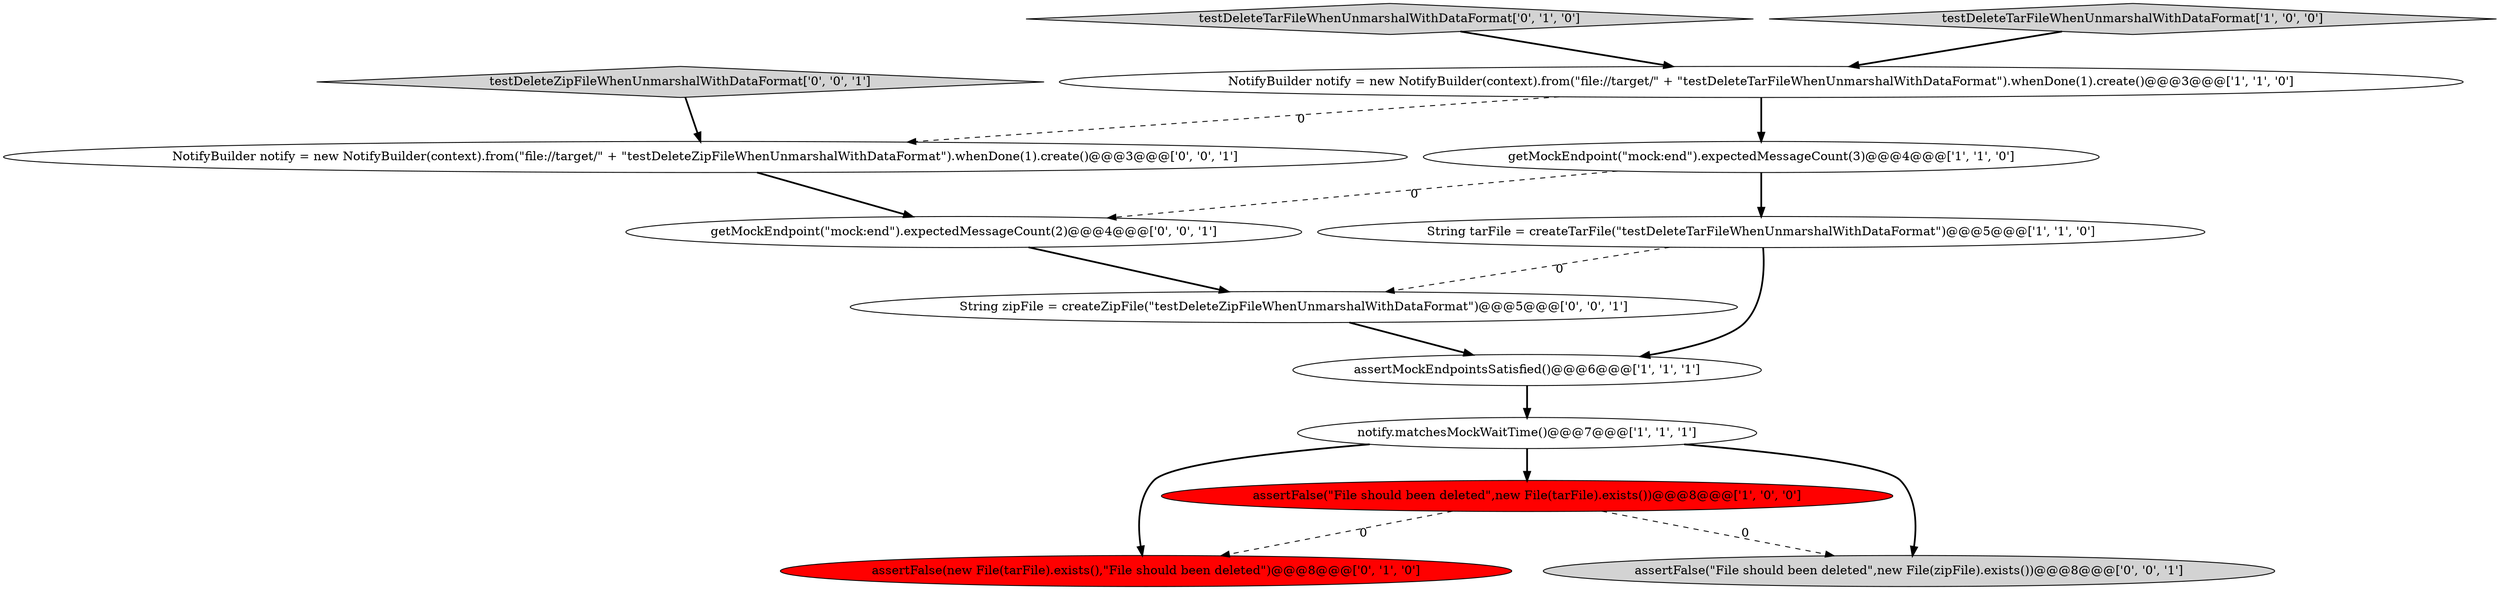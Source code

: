 digraph {
7 [style = filled, label = "testDeleteTarFileWhenUnmarshalWithDataFormat['0', '1', '0']", fillcolor = lightgray, shape = diamond image = "AAA0AAABBB2BBB"];
2 [style = filled, label = "NotifyBuilder notify = new NotifyBuilder(context).from(\"file://target/\" + \"testDeleteTarFileWhenUnmarshalWithDataFormat\").whenDone(1).create()@@@3@@@['1', '1', '0']", fillcolor = white, shape = ellipse image = "AAA0AAABBB1BBB"];
13 [style = filled, label = "String zipFile = createZipFile(\"testDeleteZipFileWhenUnmarshalWithDataFormat\")@@@5@@@['0', '0', '1']", fillcolor = white, shape = ellipse image = "AAA0AAABBB3BBB"];
0 [style = filled, label = "assertMockEndpointsSatisfied()@@@6@@@['1', '1', '1']", fillcolor = white, shape = ellipse image = "AAA0AAABBB1BBB"];
3 [style = filled, label = "notify.matchesMockWaitTime()@@@7@@@['1', '1', '1']", fillcolor = white, shape = ellipse image = "AAA0AAABBB1BBB"];
11 [style = filled, label = "getMockEndpoint(\"mock:end\").expectedMessageCount(2)@@@4@@@['0', '0', '1']", fillcolor = white, shape = ellipse image = "AAA0AAABBB3BBB"];
10 [style = filled, label = "testDeleteZipFileWhenUnmarshalWithDataFormat['0', '0', '1']", fillcolor = lightgray, shape = diamond image = "AAA0AAABBB3BBB"];
8 [style = filled, label = "assertFalse(new File(tarFile).exists(),\"File should been deleted\")@@@8@@@['0', '1', '0']", fillcolor = red, shape = ellipse image = "AAA1AAABBB2BBB"];
9 [style = filled, label = "NotifyBuilder notify = new NotifyBuilder(context).from(\"file://target/\" + \"testDeleteZipFileWhenUnmarshalWithDataFormat\").whenDone(1).create()@@@3@@@['0', '0', '1']", fillcolor = white, shape = ellipse image = "AAA0AAABBB3BBB"];
6 [style = filled, label = "getMockEndpoint(\"mock:end\").expectedMessageCount(3)@@@4@@@['1', '1', '0']", fillcolor = white, shape = ellipse image = "AAA0AAABBB1BBB"];
4 [style = filled, label = "String tarFile = createTarFile(\"testDeleteTarFileWhenUnmarshalWithDataFormat\")@@@5@@@['1', '1', '0']", fillcolor = white, shape = ellipse image = "AAA0AAABBB1BBB"];
12 [style = filled, label = "assertFalse(\"File should been deleted\",new File(zipFile).exists())@@@8@@@['0', '0', '1']", fillcolor = lightgray, shape = ellipse image = "AAA0AAABBB3BBB"];
5 [style = filled, label = "testDeleteTarFileWhenUnmarshalWithDataFormat['1', '0', '0']", fillcolor = lightgray, shape = diamond image = "AAA0AAABBB1BBB"];
1 [style = filled, label = "assertFalse(\"File should been deleted\",new File(tarFile).exists())@@@8@@@['1', '0', '0']", fillcolor = red, shape = ellipse image = "AAA1AAABBB1BBB"];
0->3 [style = bold, label=""];
1->12 [style = dashed, label="0"];
6->4 [style = bold, label=""];
1->8 [style = dashed, label="0"];
5->2 [style = bold, label=""];
10->9 [style = bold, label=""];
9->11 [style = bold, label=""];
3->12 [style = bold, label=""];
3->1 [style = bold, label=""];
4->13 [style = dashed, label="0"];
2->9 [style = dashed, label="0"];
7->2 [style = bold, label=""];
2->6 [style = bold, label=""];
3->8 [style = bold, label=""];
11->13 [style = bold, label=""];
4->0 [style = bold, label=""];
13->0 [style = bold, label=""];
6->11 [style = dashed, label="0"];
}
